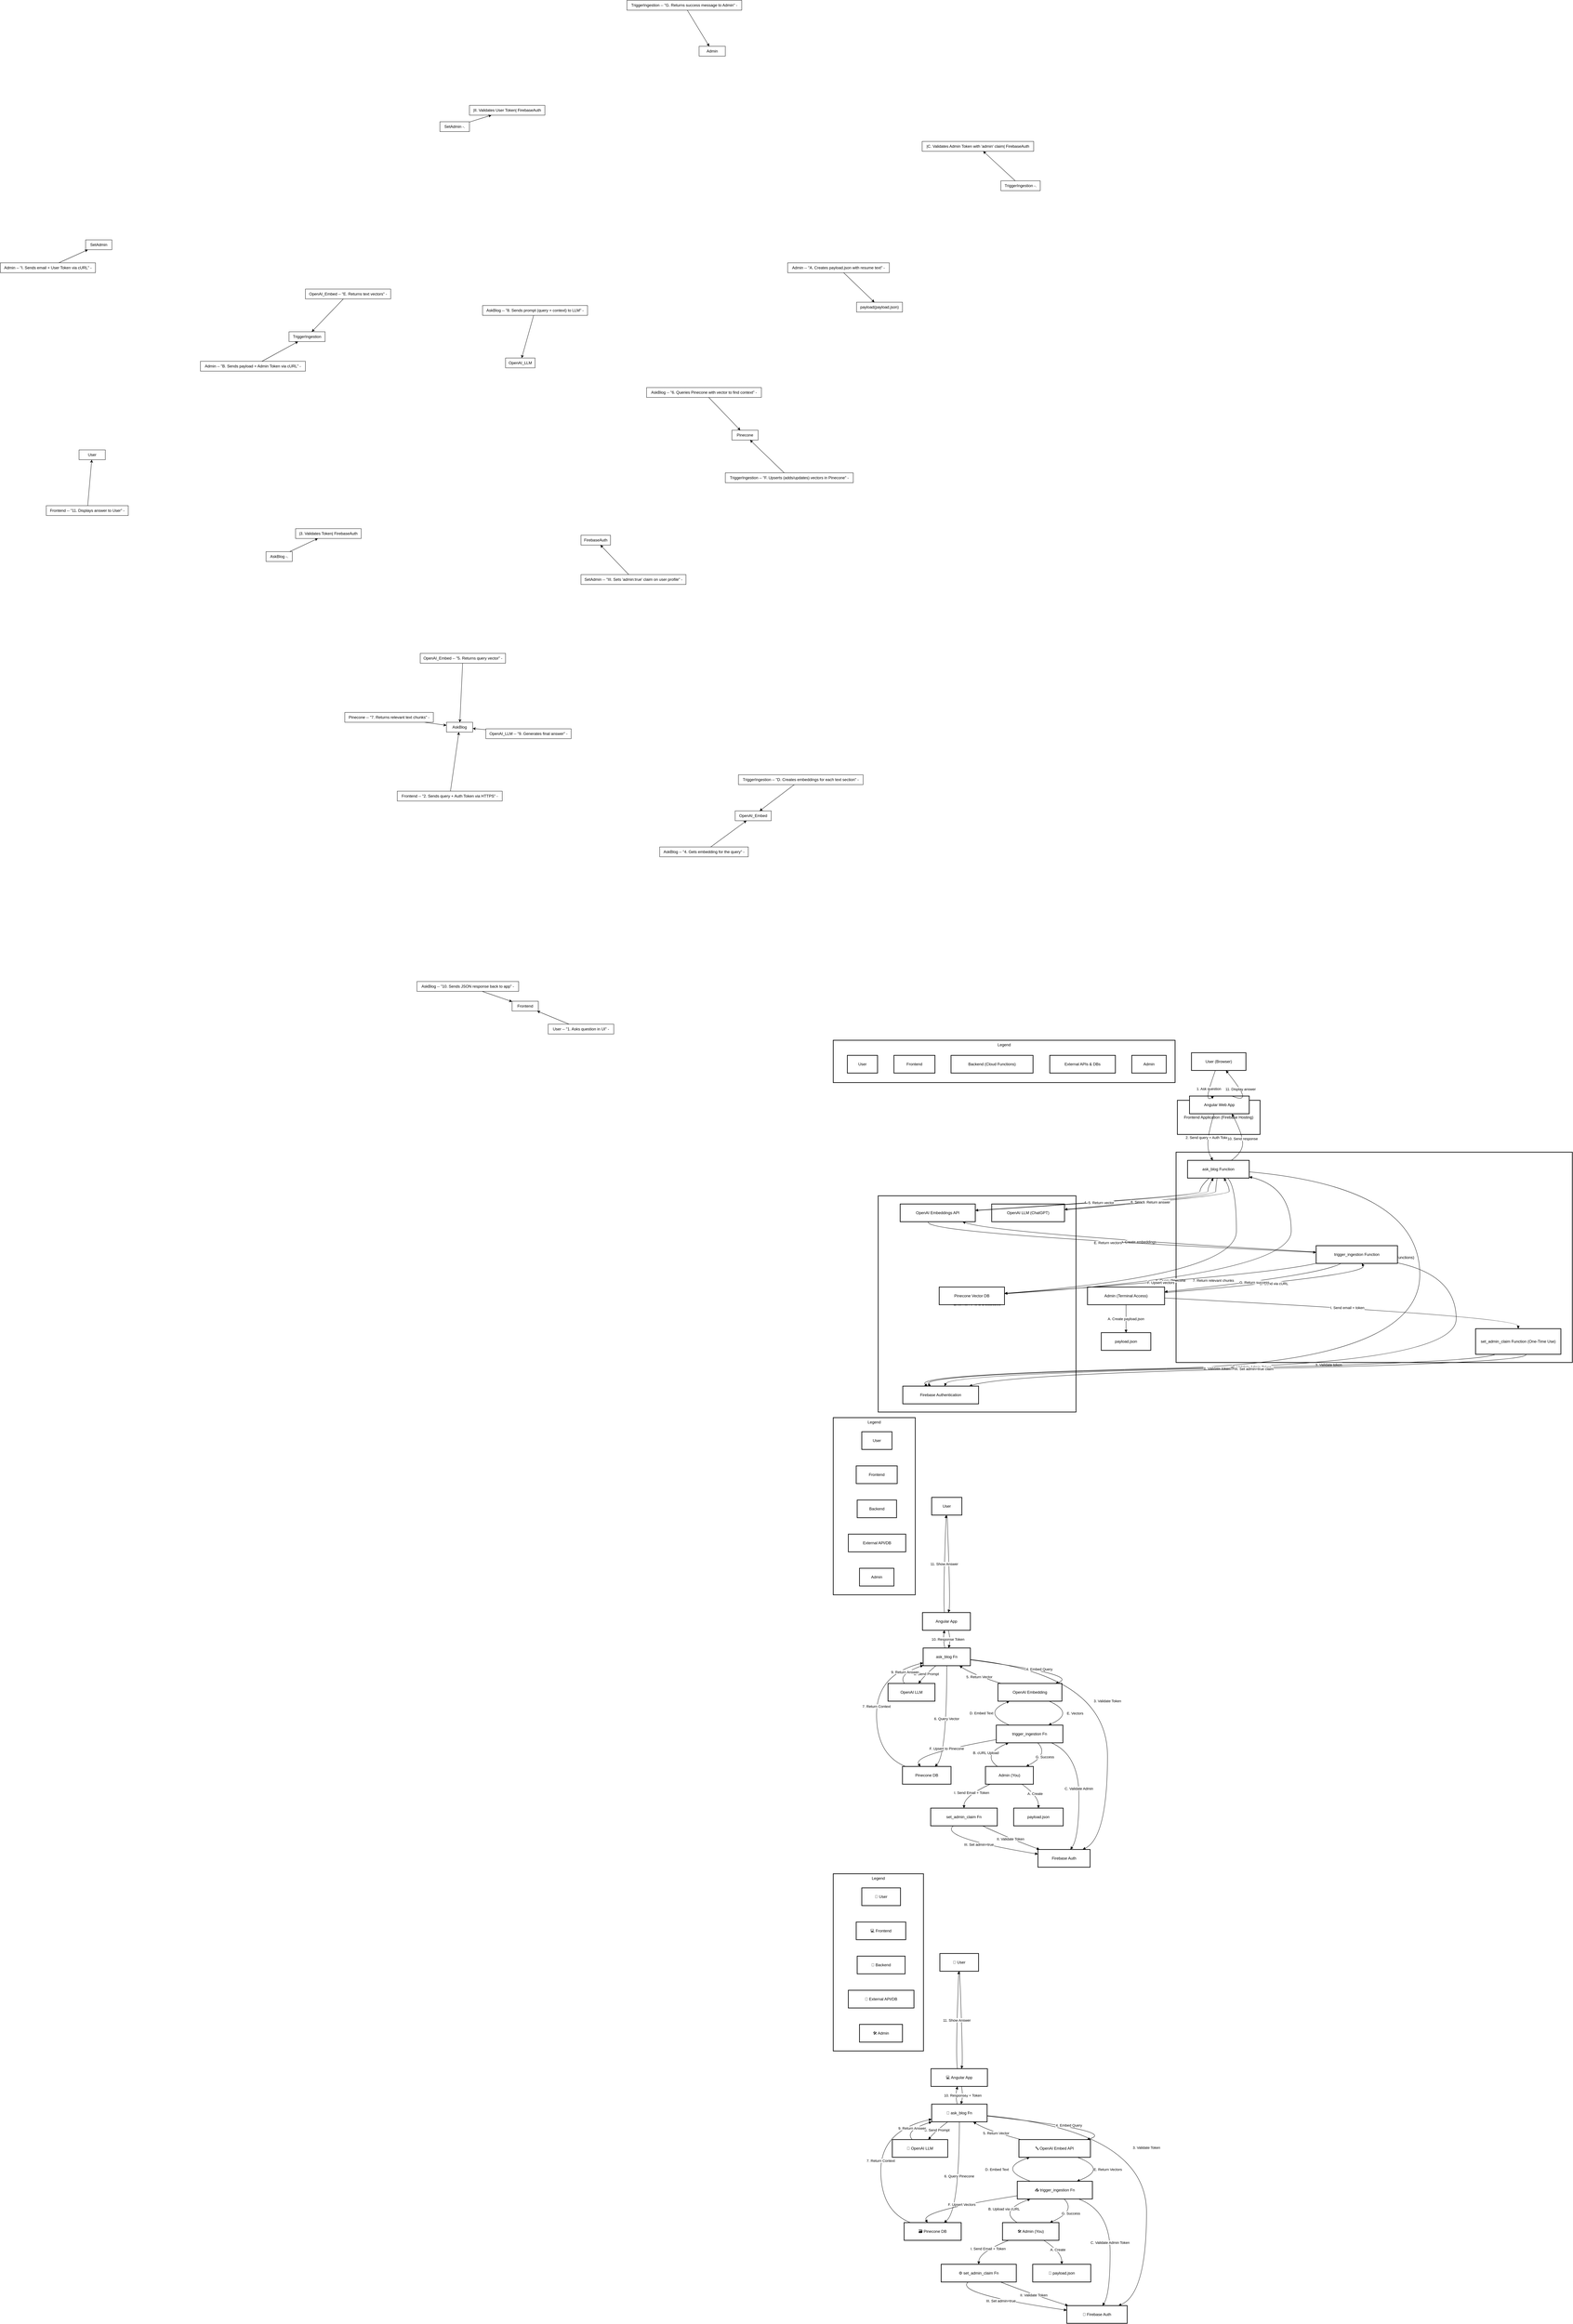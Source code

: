 <mxfile version="28.0.3">
  <diagram name="Page-1" id="hpt8GlXcPanmMKEL3gH-">
    <mxGraphModel dx="3645" dy="2953" grid="1" gridSize="10" guides="1" tooltips="1" connect="1" arrows="1" fold="1" page="1" pageScale="1" pageWidth="850" pageHeight="1100" math="0" shadow="0">
      <root>
        <mxCell id="0" />
        <mxCell id="1" parent="0" />
        <mxCell id="RE7dX6fePHtghS0XMo6t-51" value="    User -- &quot;1. Asks question in UI&quot; -" style="whiteSpace=wrap;html=1;" vertex="1" parent="1">
          <mxGeometry x="-849" y="1551" width="200" height="30" as="geometry" />
        </mxCell>
        <mxCell id="RE7dX6fePHtghS0XMo6t-52" value=" Frontend" style="whiteSpace=wrap;html=1;" vertex="1" parent="1">
          <mxGeometry x="-959" y="1481" width="80" height="30" as="geometry" />
        </mxCell>
        <mxCell id="RE7dX6fePHtghS0XMo6t-53" value="" style="rounded=0;" edge="1" source="RE7dX6fePHtghS0XMo6t-51" target="RE7dX6fePHtghS0XMo6t-52" parent="1">
          <mxGeometry relative="1" as="geometry" />
        </mxCell>
        <mxCell id="RE7dX6fePHtghS0XMo6t-54" value="    Frontend -- &quot;2. Sends query + Auth Token via HTTPS&quot; -" style="whiteSpace=wrap;html=1;" vertex="1" parent="1">
          <mxGeometry x="-1309" y="841" width="320" height="30" as="geometry" />
        </mxCell>
        <mxCell id="RE7dX6fePHtghS0XMo6t-55" value=" AskBlog" style="whiteSpace=wrap;html=1;" vertex="1" parent="1">
          <mxGeometry x="-1159" y="631" width="80" height="30" as="geometry" />
        </mxCell>
        <mxCell id="RE7dX6fePHtghS0XMo6t-56" value="" style="rounded=0;" edge="1" source="RE7dX6fePHtghS0XMo6t-54" target="RE7dX6fePHtghS0XMo6t-55" parent="1">
          <mxGeometry relative="1" as="geometry" />
        </mxCell>
        <mxCell id="RE7dX6fePHtghS0XMo6t-57" value="    AskBlog -." style="whiteSpace=wrap;html=1;" vertex="1" parent="1">
          <mxGeometry x="-1709" y="111" width="80" height="30" as="geometry" />
        </mxCell>
        <mxCell id="RE7dX6fePHtghS0XMo6t-58" value="|3. Validates Token| FirebaseAuth" style="whiteSpace=wrap;html=1;" vertex="1" parent="1">
          <mxGeometry x="-1619" y="41" width="200" height="30" as="geometry" />
        </mxCell>
        <mxCell id="RE7dX6fePHtghS0XMo6t-59" value="" style="rounded=0;" edge="1" source="RE7dX6fePHtghS0XMo6t-57" target="RE7dX6fePHtghS0XMo6t-58" parent="1">
          <mxGeometry relative="1" as="geometry" />
        </mxCell>
        <mxCell id="RE7dX6fePHtghS0XMo6t-60" value="    AskBlog -- &quot;4. Gets embedding for the query&quot; -" style="whiteSpace=wrap;html=1;" vertex="1" parent="1">
          <mxGeometry x="-509" y="1011" width="270" height="30" as="geometry" />
        </mxCell>
        <mxCell id="RE7dX6fePHtghS0XMo6t-61" value=" OpenAI_Embed" style="whiteSpace=wrap;html=1;" vertex="1" parent="1">
          <mxGeometry x="-279" y="901" width="110" height="30" as="geometry" />
        </mxCell>
        <mxCell id="RE7dX6fePHtghS0XMo6t-62" value="" style="rounded=0;" edge="1" source="RE7dX6fePHtghS0XMo6t-60" target="RE7dX6fePHtghS0XMo6t-61" parent="1">
          <mxGeometry relative="1" as="geometry" />
        </mxCell>
        <mxCell id="RE7dX6fePHtghS0XMo6t-63" value="    OpenAI_Embed -- &quot;5. Returns query vector&quot; -" style="whiteSpace=wrap;html=1;" vertex="1" parent="1">
          <mxGeometry x="-1239" y="421" width="260" height="30" as="geometry" />
        </mxCell>
        <mxCell id="RE7dX6fePHtghS0XMo6t-64" value="" style="rounded=0;" edge="1" source="RE7dX6fePHtghS0XMo6t-63" target="RE7dX6fePHtghS0XMo6t-55" parent="1">
          <mxGeometry relative="1" as="geometry" />
        </mxCell>
        <mxCell id="RE7dX6fePHtghS0XMo6t-65" value="    AskBlog -- &quot;6. Queries Pinecone with vector to find context&quot; -" style="whiteSpace=wrap;html=1;" vertex="1" parent="1">
          <mxGeometry x="-549" y="-389" width="350" height="30" as="geometry" />
        </mxCell>
        <mxCell id="RE7dX6fePHtghS0XMo6t-66" value=" Pinecone" style="whiteSpace=wrap;html=1;" vertex="1" parent="1">
          <mxGeometry x="-289" y="-259" width="80" height="30" as="geometry" />
        </mxCell>
        <mxCell id="RE7dX6fePHtghS0XMo6t-67" value="" style="rounded=0;" edge="1" source="RE7dX6fePHtghS0XMo6t-65" target="RE7dX6fePHtghS0XMo6t-66" parent="1">
          <mxGeometry relative="1" as="geometry" />
        </mxCell>
        <mxCell id="RE7dX6fePHtghS0XMo6t-68" value="    Pinecone -- &quot;7. Returns relevant text chunks&quot; -" style="whiteSpace=wrap;html=1;" vertex="1" parent="1">
          <mxGeometry x="-1469" y="601" width="270" height="30" as="geometry" />
        </mxCell>
        <mxCell id="RE7dX6fePHtghS0XMo6t-69" value="" style="rounded=0;" edge="1" source="RE7dX6fePHtghS0XMo6t-68" target="RE7dX6fePHtghS0XMo6t-55" parent="1">
          <mxGeometry relative="1" as="geometry" />
        </mxCell>
        <mxCell id="RE7dX6fePHtghS0XMo6t-70" value="    AskBlog -- &quot;8. Sends prompt (query + context) to LLM&quot; -" style="whiteSpace=wrap;html=1;" vertex="1" parent="1">
          <mxGeometry x="-1049" y="-639" width="320" height="30" as="geometry" />
        </mxCell>
        <mxCell id="RE7dX6fePHtghS0XMo6t-71" value=" OpenAI_LLM" style="whiteSpace=wrap;html=1;" vertex="1" parent="1">
          <mxGeometry x="-979" y="-479" width="90" height="30" as="geometry" />
        </mxCell>
        <mxCell id="RE7dX6fePHtghS0XMo6t-72" value="" style="rounded=0;" edge="1" source="RE7dX6fePHtghS0XMo6t-70" target="RE7dX6fePHtghS0XMo6t-71" parent="1">
          <mxGeometry relative="1" as="geometry" />
        </mxCell>
        <mxCell id="RE7dX6fePHtghS0XMo6t-73" value="    OpenAI_LLM -- &quot;9. Generates final answer&quot; -" style="whiteSpace=wrap;html=1;" vertex="1" parent="1">
          <mxGeometry x="-1039" y="651" width="260" height="30" as="geometry" />
        </mxCell>
        <mxCell id="RE7dX6fePHtghS0XMo6t-74" value="" style="rounded=0;" edge="1" source="RE7dX6fePHtghS0XMo6t-73" target="RE7dX6fePHtghS0XMo6t-55" parent="1">
          <mxGeometry relative="1" as="geometry" />
        </mxCell>
        <mxCell id="RE7dX6fePHtghS0XMo6t-75" value="    AskBlog -- &quot;10. Sends JSON response back to app&quot; -" style="whiteSpace=wrap;html=1;" vertex="1" parent="1">
          <mxGeometry x="-1249" y="1421" width="310" height="30" as="geometry" />
        </mxCell>
        <mxCell id="RE7dX6fePHtghS0XMo6t-76" value="" style="rounded=0;" edge="1" source="RE7dX6fePHtghS0XMo6t-75" target="RE7dX6fePHtghS0XMo6t-52" parent="1">
          <mxGeometry relative="1" as="geometry" />
        </mxCell>
        <mxCell id="RE7dX6fePHtghS0XMo6t-77" value="    Frontend -- &quot;11. Displays answer to User&quot; -" style="whiteSpace=wrap;html=1;" vertex="1" parent="1">
          <mxGeometry x="-2379" y="-29" width="250" height="30" as="geometry" />
        </mxCell>
        <mxCell id="RE7dX6fePHtghS0XMo6t-78" value=" User" style="whiteSpace=wrap;html=1;" vertex="1" parent="1">
          <mxGeometry x="-2279" y="-199" width="80" height="30" as="geometry" />
        </mxCell>
        <mxCell id="RE7dX6fePHtghS0XMo6t-79" value="" style="rounded=0;" edge="1" source="RE7dX6fePHtghS0XMo6t-77" target="RE7dX6fePHtghS0XMo6t-78" parent="1">
          <mxGeometry relative="1" as="geometry" />
        </mxCell>
        <mxCell id="RE7dX6fePHtghS0XMo6t-80" value="    Admin -- &quot;A. Creates payload.json with resume text&quot; -" style="whiteSpace=wrap;html=1;" vertex="1" parent="1">
          <mxGeometry x="-119" y="-769" width="310" height="30" as="geometry" />
        </mxCell>
        <mxCell id="RE7dX6fePHtghS0XMo6t-81" value=" payload(payload.json)" style="whiteSpace=wrap;html=1;" vertex="1" parent="1">
          <mxGeometry x="91" y="-649" width="140" height="30" as="geometry" />
        </mxCell>
        <mxCell id="RE7dX6fePHtghS0XMo6t-82" value="" style="rounded=0;" edge="1" source="RE7dX6fePHtghS0XMo6t-80" target="RE7dX6fePHtghS0XMo6t-81" parent="1">
          <mxGeometry relative="1" as="geometry" />
        </mxCell>
        <mxCell id="RE7dX6fePHtghS0XMo6t-83" value="    Admin -- &quot;B. Sends payload + Admin Token via cURL&quot; -" style="whiteSpace=wrap;html=1;" vertex="1" parent="1">
          <mxGeometry x="-1909" y="-469" width="320" height="30" as="geometry" />
        </mxCell>
        <mxCell id="RE7dX6fePHtghS0XMo6t-84" value=" TriggerIngestion" style="whiteSpace=wrap;html=1;" vertex="1" parent="1">
          <mxGeometry x="-1639" y="-559" width="110" height="30" as="geometry" />
        </mxCell>
        <mxCell id="RE7dX6fePHtghS0XMo6t-85" value="" style="rounded=0;" edge="1" source="RE7dX6fePHtghS0XMo6t-83" target="RE7dX6fePHtghS0XMo6t-84" parent="1">
          <mxGeometry relative="1" as="geometry" />
        </mxCell>
        <mxCell id="RE7dX6fePHtghS0XMo6t-86" value="    TriggerIngestion -." style="whiteSpace=wrap;html=1;" vertex="1" parent="1">
          <mxGeometry x="531" y="-1019" width="120" height="30" as="geometry" />
        </mxCell>
        <mxCell id="RE7dX6fePHtghS0XMo6t-87" value="|C. Validates Admin Token with &#39;admin&#39; claim| FirebaseAuth" style="whiteSpace=wrap;html=1;" vertex="1" parent="1">
          <mxGeometry x="291" y="-1139" width="340" height="30" as="geometry" />
        </mxCell>
        <mxCell id="RE7dX6fePHtghS0XMo6t-88" value="" style="rounded=0;" edge="1" source="RE7dX6fePHtghS0XMo6t-86" target="RE7dX6fePHtghS0XMo6t-87" parent="1">
          <mxGeometry relative="1" as="geometry" />
        </mxCell>
        <mxCell id="RE7dX6fePHtghS0XMo6t-89" value="    TriggerIngestion -- &quot;D. Creates embeddings for each text section&quot; -" style="whiteSpace=wrap;html=1;" vertex="1" parent="1">
          <mxGeometry x="-269" y="791" width="380" height="30" as="geometry" />
        </mxCell>
        <mxCell id="RE7dX6fePHtghS0XMo6t-90" value="" style="rounded=0;" edge="1" source="RE7dX6fePHtghS0XMo6t-89" target="RE7dX6fePHtghS0XMo6t-61" parent="1">
          <mxGeometry relative="1" as="geometry" />
        </mxCell>
        <mxCell id="RE7dX6fePHtghS0XMo6t-91" value="    OpenAI_Embed -- &quot;E. Returns text vectors&quot; -" style="whiteSpace=wrap;html=1;" vertex="1" parent="1">
          <mxGeometry x="-1589" y="-689" width="260" height="30" as="geometry" />
        </mxCell>
        <mxCell id="RE7dX6fePHtghS0XMo6t-92" value="" style="rounded=0;" edge="1" source="RE7dX6fePHtghS0XMo6t-91" target="RE7dX6fePHtghS0XMo6t-84" parent="1">
          <mxGeometry relative="1" as="geometry" />
        </mxCell>
        <mxCell id="RE7dX6fePHtghS0XMo6t-93" value="    TriggerIngestion -- &quot;F. Upserts (adds/updates) vectors in Pinecone&quot; -" style="whiteSpace=wrap;html=1;" vertex="1" parent="1">
          <mxGeometry x="-309" y="-129" width="390" height="30" as="geometry" />
        </mxCell>
        <mxCell id="RE7dX6fePHtghS0XMo6t-94" value="" style="rounded=0;" edge="1" source="RE7dX6fePHtghS0XMo6t-93" target="RE7dX6fePHtghS0XMo6t-66" parent="1">
          <mxGeometry relative="1" as="geometry" />
        </mxCell>
        <mxCell id="RE7dX6fePHtghS0XMo6t-95" value="    TriggerIngestion -- &quot;G. Returns success message to Admin&quot; -" style="whiteSpace=wrap;html=1;" vertex="1" parent="1">
          <mxGeometry x="-609" y="-1569" width="350" height="30" as="geometry" />
        </mxCell>
        <mxCell id="RE7dX6fePHtghS0XMo6t-96" value=" Admin" style="whiteSpace=wrap;html=1;" vertex="1" parent="1">
          <mxGeometry x="-389" y="-1429" width="80" height="30" as="geometry" />
        </mxCell>
        <mxCell id="RE7dX6fePHtghS0XMo6t-97" value="" style="rounded=0;" edge="1" source="RE7dX6fePHtghS0XMo6t-95" target="RE7dX6fePHtghS0XMo6t-96" parent="1">
          <mxGeometry relative="1" as="geometry" />
        </mxCell>
        <mxCell id="RE7dX6fePHtghS0XMo6t-98" value="    Admin -- &quot;I. Sends email + User Token via cURL&quot; -" style="whiteSpace=wrap;html=1;" vertex="1" parent="1">
          <mxGeometry x="-2519" y="-769" width="290" height="30" as="geometry" />
        </mxCell>
        <mxCell id="RE7dX6fePHtghS0XMo6t-99" value=" SetAdmin" style="whiteSpace=wrap;html=1;" vertex="1" parent="1">
          <mxGeometry x="-2259" y="-839" width="80" height="30" as="geometry" />
        </mxCell>
        <mxCell id="RE7dX6fePHtghS0XMo6t-100" value="" style="rounded=0;" edge="1" source="RE7dX6fePHtghS0XMo6t-98" target="RE7dX6fePHtghS0XMo6t-99" parent="1">
          <mxGeometry relative="1" as="geometry" />
        </mxCell>
        <mxCell id="RE7dX6fePHtghS0XMo6t-101" value="    SetAdmin -." style="whiteSpace=wrap;html=1;" vertex="1" parent="1">
          <mxGeometry x="-1179" y="-1199" width="90" height="30" as="geometry" />
        </mxCell>
        <mxCell id="RE7dX6fePHtghS0XMo6t-102" value="|II. Validates User Token| FirebaseAuth" style="whiteSpace=wrap;html=1;" vertex="1" parent="1">
          <mxGeometry x="-1089" y="-1249" width="230" height="30" as="geometry" />
        </mxCell>
        <mxCell id="RE7dX6fePHtghS0XMo6t-103" value="" style="rounded=0;" edge="1" source="RE7dX6fePHtghS0XMo6t-101" target="RE7dX6fePHtghS0XMo6t-102" parent="1">
          <mxGeometry relative="1" as="geometry" />
        </mxCell>
        <mxCell id="RE7dX6fePHtghS0XMo6t-104" value="    SetAdmin -- &quot;III. Sets &#39;admin:true&#39; claim on user profile&quot; -" style="whiteSpace=wrap;html=1;" vertex="1" parent="1">
          <mxGeometry x="-749" y="181" width="320" height="30" as="geometry" />
        </mxCell>
        <mxCell id="RE7dX6fePHtghS0XMo6t-105" value=" FirebaseAuth" style="whiteSpace=wrap;html=1;" vertex="1" parent="1">
          <mxGeometry x="-749" y="61" width="90" height="30" as="geometry" />
        </mxCell>
        <mxCell id="RE7dX6fePHtghS0XMo6t-106" value="" style="rounded=0;" edge="1" source="RE7dX6fePHtghS0XMo6t-104" target="RE7dX6fePHtghS0XMo6t-105" parent="1">
          <mxGeometry relative="1" as="geometry" />
        </mxCell>
        <mxCell id="RE7dX6fePHtghS0XMo6t-107" value="Legend" style="whiteSpace=wrap;strokeWidth=2;verticalAlign=top;" vertex="1" parent="1">
          <mxGeometry x="20" y="1600" width="1042" height="129" as="geometry" />
        </mxCell>
        <mxCell id="RE7dX6fePHtghS0XMo6t-108" value="User" style="whiteSpace=wrap;strokeWidth=2;" vertex="1" parent="RE7dX6fePHtghS0XMo6t-107">
          <mxGeometry x="43" y="46" width="92" height="54" as="geometry" />
        </mxCell>
        <mxCell id="RE7dX6fePHtghS0XMo6t-109" value="Frontend" style="whiteSpace=wrap;strokeWidth=2;" vertex="1" parent="RE7dX6fePHtghS0XMo6t-107">
          <mxGeometry x="185" y="46" width="125" height="54" as="geometry" />
        </mxCell>
        <mxCell id="RE7dX6fePHtghS0XMo6t-110" value="Backend (Cloud Functions)" style="whiteSpace=wrap;strokeWidth=2;" vertex="1" parent="RE7dX6fePHtghS0XMo6t-107">
          <mxGeometry x="359" y="46" width="250" height="54" as="geometry" />
        </mxCell>
        <mxCell id="RE7dX6fePHtghS0XMo6t-111" value="External APIs &amp; DBs" style="whiteSpace=wrap;strokeWidth=2;" vertex="1" parent="RE7dX6fePHtghS0XMo6t-107">
          <mxGeometry x="660" y="46" width="200" height="54" as="geometry" />
        </mxCell>
        <mxCell id="RE7dX6fePHtghS0XMo6t-112" value="Admin" style="whiteSpace=wrap;strokeWidth=2;" vertex="1" parent="RE7dX6fePHtghS0XMo6t-107">
          <mxGeometry x="910" y="46" width="105" height="54" as="geometry" />
        </mxCell>
        <mxCell id="RE7dX6fePHtghS0XMo6t-113" value="External APIs &amp; Databases" style="whiteSpace=wrap;strokeWidth=2;" vertex="1" parent="1">
          <mxGeometry x="157" y="2074" width="603" height="659" as="geometry" />
        </mxCell>
        <mxCell id="RE7dX6fePHtghS0XMo6t-114" value="Backend Services (Firebase Cloud Functions)" style="whiteSpace=wrap;strokeWidth=2;" vertex="1" parent="1">
          <mxGeometry x="1065" y="1941" width="1208" height="641" as="geometry" />
        </mxCell>
        <mxCell id="RE7dX6fePHtghS0XMo6t-115" value="Frontend Application (Firebase Hosting)" style="whiteSpace=wrap;strokeWidth=2;" vertex="1" parent="1">
          <mxGeometry x="1069" y="1783" width="252" height="104" as="geometry" />
        </mxCell>
        <mxCell id="RE7dX6fePHtghS0XMo6t-116" value="User (Browser)" style="whiteSpace=wrap;strokeWidth=2;" vertex="1" parent="1">
          <mxGeometry x="1112" y="1638" width="166" height="54" as="geometry" />
        </mxCell>
        <mxCell id="RE7dX6fePHtghS0XMo6t-117" value="Admin (Terminal Access)" style="whiteSpace=wrap;strokeWidth=2;" vertex="1" parent="1">
          <mxGeometry x="795" y="2352" width="235" height="54" as="geometry" />
        </mxCell>
        <mxCell id="RE7dX6fePHtghS0XMo6t-118" value="Angular Web App" style="whiteSpace=wrap;strokeWidth=2;" vertex="1" parent="1">
          <mxGeometry x="1106" y="1770" width="182" height="54" as="geometry" />
        </mxCell>
        <mxCell id="RE7dX6fePHtghS0XMo6t-119" value="ask_blog Function" style="whiteSpace=wrap;strokeWidth=2;" vertex="1" parent="1">
          <mxGeometry x="1100" y="1966" width="188" height="54" as="geometry" />
        </mxCell>
        <mxCell id="RE7dX6fePHtghS0XMo6t-120" value="trigger_ingestion Function" style="whiteSpace=wrap;strokeWidth=2;" vertex="1" parent="1">
          <mxGeometry x="1492" y="2226" width="248" height="54" as="geometry" />
        </mxCell>
        <mxCell id="RE7dX6fePHtghS0XMo6t-121" value="set_admin_claim Function (One-Time Use)" style="whiteSpace=wrap;strokeWidth=2;" vertex="1" parent="1">
          <mxGeometry x="1978" y="2479" width="260" height="78" as="geometry" />
        </mxCell>
        <mxCell id="RE7dX6fePHtghS0XMo6t-122" value="Firebase Authentication" style="whiteSpace=wrap;strokeWidth=2;" vertex="1" parent="1">
          <mxGeometry x="232" y="2654" width="231" height="54" as="geometry" />
        </mxCell>
        <mxCell id="RE7dX6fePHtghS0XMo6t-123" value="Pinecone Vector DB" style="whiteSpace=wrap;strokeWidth=2;" vertex="1" parent="1">
          <mxGeometry x="343" y="2352" width="199" height="54" as="geometry" />
        </mxCell>
        <mxCell id="RE7dX6fePHtghS0XMo6t-124" value="OpenAI Embeddings API" style="whiteSpace=wrap;strokeWidth=2;" vertex="1" parent="1">
          <mxGeometry x="224" y="2099" width="229" height="54" as="geometry" />
        </mxCell>
        <mxCell id="RE7dX6fePHtghS0XMo6t-125" value="OpenAI LLM (ChatGPT)" style="whiteSpace=wrap;strokeWidth=2;" vertex="1" parent="1">
          <mxGeometry x="503" y="2099" width="222" height="54" as="geometry" />
        </mxCell>
        <mxCell id="RE7dX6fePHtghS0XMo6t-126" value="payload.json" style="whiteSpace=wrap;strokeWidth=2;" vertex="1" parent="1">
          <mxGeometry x="837" y="2491" width="151" height="54" as="geometry" />
        </mxCell>
        <mxCell id="RE7dX6fePHtghS0XMo6t-127" value="1. Ask question" style="curved=1;startArrow=none;endArrow=block;exitX=0.44;exitY=0.99;entryX=0.41;entryY=0;rounded=0;" edge="1" parent="1" source="RE7dX6fePHtghS0XMo6t-116" target="RE7dX6fePHtghS0XMo6t-118">
          <mxGeometry relative="1" as="geometry">
            <Array as="points">
              <mxPoint x="1162" y="1756" />
              <mxPoint x="1162" y="1783" />
            </Array>
          </mxGeometry>
        </mxCell>
        <mxCell id="RE7dX6fePHtghS0XMo6t-128" value="2. Send query + Auth Token" style="curved=1;startArrow=none;endArrow=block;exitX=0.41;exitY=1;entryX=0.41;entryY=0;rounded=0;" edge="1" parent="1" source="RE7dX6fePHtghS0XMo6t-118" target="RE7dX6fePHtghS0XMo6t-119">
          <mxGeometry relative="1" as="geometry">
            <Array as="points">
              <mxPoint x="1162" y="1887" />
              <mxPoint x="1162" y="1941" />
            </Array>
          </mxGeometry>
        </mxCell>
        <mxCell id="RE7dX6fePHtghS0XMo6t-129" value="3. Validate token" style="curved=1;startArrow=none;endArrow=block;exitX=1;exitY=0.65;entryX=0.33;entryY=0.01;rounded=0;" edge="1" parent="1" source="RE7dX6fePHtghS0XMo6t-119" target="RE7dX6fePHtghS0XMo6t-122">
          <mxGeometry relative="1" as="geometry">
            <Array as="points">
              <mxPoint x="1808" y="2047" />
              <mxPoint x="1808" y="2582" />
              <mxPoint x="257" y="2618" />
            </Array>
          </mxGeometry>
        </mxCell>
        <mxCell id="RE7dX6fePHtghS0XMo6t-130" value="4. Get embedding" style="curved=1;startArrow=none;endArrow=block;exitX=0.35;exitY=1;entryX=1;entryY=0.36;rounded=0;" edge="1" parent="1" source="RE7dX6fePHtghS0XMo6t-119" target="RE7dX6fePHtghS0XMo6t-124">
          <mxGeometry relative="1" as="geometry">
            <Array as="points">
              <mxPoint x="1138" y="2047" />
              <mxPoint x="1138" y="2074" />
            </Array>
          </mxGeometry>
        </mxCell>
        <mxCell id="RE7dX6fePHtghS0XMo6t-131" value="5. Return vector" style="curved=1;startArrow=none;endArrow=block;exitX=1;exitY=0.37;entryX=0.42;entryY=1;rounded=0;" edge="1" parent="1" source="RE7dX6fePHtghS0XMo6t-124" target="RE7dX6fePHtghS0XMo6t-119">
          <mxGeometry relative="1" as="geometry">
            <Array as="points">
              <mxPoint x="1162" y="2074" />
              <mxPoint x="1162" y="2047" />
            </Array>
          </mxGeometry>
        </mxCell>
        <mxCell id="RE7dX6fePHtghS0XMo6t-132" value="6. Query Pinecone" style="curved=1;startArrow=none;endArrow=block;exitX=0.65;exitY=1;entryX=1;entryY=0.36;rounded=0;" edge="1" parent="1" source="RE7dX6fePHtghS0XMo6t-119" target="RE7dX6fePHtghS0XMo6t-123">
          <mxGeometry relative="1" as="geometry">
            <Array as="points">
              <mxPoint x="1249" y="2047" />
              <mxPoint x="1249" y="2316" />
            </Array>
          </mxGeometry>
        </mxCell>
        <mxCell id="RE7dX6fePHtghS0XMo6t-133" value="7. Return relevant chunks" style="curved=1;startArrow=none;endArrow=block;exitX=1;exitY=0.38;entryX=1;entryY=0.93;rounded=0;" edge="1" parent="1" source="RE7dX6fePHtghS0XMo6t-123" target="RE7dX6fePHtghS0XMo6t-119">
          <mxGeometry relative="1" as="geometry">
            <Array as="points">
              <mxPoint x="1416" y="2316" />
              <mxPoint x="1416" y="2047" />
            </Array>
          </mxGeometry>
        </mxCell>
        <mxCell id="RE7dX6fePHtghS0XMo6t-134" value="8. Send prompt to LLM" style="curved=1;startArrow=none;endArrow=block;exitX=0.48;exitY=1;entryX=1;entryY=0.31;rounded=0;" edge="1" parent="1" source="RE7dX6fePHtghS0XMo6t-119" target="RE7dX6fePHtghS0XMo6t-125">
          <mxGeometry relative="1" as="geometry">
            <Array as="points">
              <mxPoint x="1186" y="2047" />
              <mxPoint x="1186" y="2074" />
            </Array>
          </mxGeometry>
        </mxCell>
        <mxCell id="RE7dX6fePHtghS0XMo6t-135" value="9. Return answer" style="curved=1;startArrow=none;endArrow=block;exitX=1;exitY=0.33;entryX=0.59;entryY=1;rounded=0;" edge="1" parent="1" source="RE7dX6fePHtghS0XMo6t-125" target="RE7dX6fePHtghS0XMo6t-119">
          <mxGeometry relative="1" as="geometry">
            <Array as="points">
              <mxPoint x="1227" y="2074" />
              <mxPoint x="1227" y="2047" />
            </Array>
          </mxGeometry>
        </mxCell>
        <mxCell id="RE7dX6fePHtghS0XMo6t-136" value="10. Send response" style="curved=1;startArrow=none;endArrow=block;exitX=0.71;exitY=0;entryX=0.71;entryY=1;rounded=0;" edge="1" parent="1" source="RE7dX6fePHtghS0XMo6t-119" target="RE7dX6fePHtghS0XMo6t-118">
          <mxGeometry relative="1" as="geometry">
            <Array as="points">
              <mxPoint x="1268" y="1941" />
              <mxPoint x="1268" y="1887" />
            </Array>
          </mxGeometry>
        </mxCell>
        <mxCell id="RE7dX6fePHtghS0XMo6t-137" value="11. Display answer" style="curved=1;startArrow=none;endArrow=block;exitX=0.71;exitY=0;entryX=0.63;entryY=0.99;rounded=0;" edge="1" parent="1" source="RE7dX6fePHtghS0XMo6t-118" target="RE7dX6fePHtghS0XMo6t-116">
          <mxGeometry relative="1" as="geometry">
            <Array as="points">
              <mxPoint x="1268" y="1783" />
              <mxPoint x="1268" y="1756" />
            </Array>
          </mxGeometry>
        </mxCell>
        <mxCell id="RE7dX6fePHtghS0XMo6t-138" value="A. Create payload.json" style="curved=1;startArrow=none;endArrow=block;exitX=0.5;exitY=1;entryX=0.5;entryY=0;rounded=0;" edge="1" parent="1" source="RE7dX6fePHtghS0XMo6t-117" target="RE7dX6fePHtghS0XMo6t-126">
          <mxGeometry relative="1" as="geometry">
            <Array as="points" />
          </mxGeometry>
        </mxCell>
        <mxCell id="RE7dX6fePHtghS0XMo6t-139" value="B. Send via cURL" style="curved=1;startArrow=none;endArrow=block;exitX=1;exitY=0.32;entryX=0.56;entryY=0.99;rounded=0;" edge="1" parent="1" source="RE7dX6fePHtghS0XMo6t-117" target="RE7dX6fePHtghS0XMo6t-120">
          <mxGeometry relative="1" as="geometry">
            <Array as="points">
              <mxPoint x="1654" y="2316" />
            </Array>
          </mxGeometry>
        </mxCell>
        <mxCell id="RE7dX6fePHtghS0XMo6t-140" value="C. Validate Admin Token" style="curved=1;startArrow=none;endArrow=block;exitX=1;exitY=0.97;entryX=0.37;entryY=0.01;rounded=0;" edge="1" parent="1" source="RE7dX6fePHtghS0XMo6t-120" target="RE7dX6fePHtghS0XMo6t-122">
          <mxGeometry relative="1" as="geometry">
            <Array as="points">
              <mxPoint x="1919" y="2316" />
              <mxPoint x="1919" y="2582" />
              <mxPoint x="277" y="2618" />
            </Array>
          </mxGeometry>
        </mxCell>
        <mxCell id="RE7dX6fePHtghS0XMo6t-141" value="D. Create embeddings" style="curved=1;startArrow=none;endArrow=block;exitX=0;exitY=0.36;entryX=0.83;entryY=1;rounded=0;" edge="1" parent="1" source="RE7dX6fePHtghS0XMo6t-120" target="RE7dX6fePHtghS0XMo6t-124">
          <mxGeometry relative="1" as="geometry">
            <Array as="points">
              <mxPoint x="516" y="2189" />
            </Array>
          </mxGeometry>
        </mxCell>
        <mxCell id="RE7dX6fePHtghS0XMo6t-142" value="E. Return vectors" style="curved=1;startArrow=none;endArrow=block;exitX=0.38;exitY=1;entryX=0;entryY=0.38;rounded=0;" edge="1" parent="1" source="RE7dX6fePHtghS0XMo6t-124" target="RE7dX6fePHtghS0XMo6t-120">
          <mxGeometry relative="1" as="geometry">
            <Array as="points">
              <mxPoint x="274" y="2189" />
            </Array>
          </mxGeometry>
        </mxCell>
        <mxCell id="RE7dX6fePHtghS0XMo6t-143" value="F. Upsert vectors" style="curved=1;startArrow=none;endArrow=block;exitX=0.01;exitY=0.99;entryX=1;entryY=0.37;rounded=0;" edge="1" parent="1" source="RE7dX6fePHtghS0XMo6t-120" target="RE7dX6fePHtghS0XMo6t-123">
          <mxGeometry relative="1" as="geometry">
            <Array as="points">
              <mxPoint x="1333" y="2316" />
            </Array>
          </mxGeometry>
        </mxCell>
        <mxCell id="RE7dX6fePHtghS0XMo6t-144" value="G. Return success" style="curved=1;startArrow=none;endArrow=block;exitX=0.31;exitY=0.99;entryX=1;entryY=0.27;rounded=0;" edge="1" parent="1" source="RE7dX6fePHtghS0XMo6t-120" target="RE7dX6fePHtghS0XMo6t-117">
          <mxGeometry relative="1" as="geometry">
            <Array as="points">
              <mxPoint x="1506" y="2316" />
            </Array>
          </mxGeometry>
        </mxCell>
        <mxCell id="RE7dX6fePHtghS0XMo6t-145" value="I. Send email + token" style="curved=1;startArrow=none;endArrow=block;exitX=1;exitY=0.62;entryX=0.5;entryY=0;rounded=0;" edge="1" parent="1" source="RE7dX6fePHtghS0XMo6t-117" target="RE7dX6fePHtghS0XMo6t-121">
          <mxGeometry relative="1" as="geometry">
            <Array as="points">
              <mxPoint x="2108" y="2442" />
            </Array>
          </mxGeometry>
        </mxCell>
        <mxCell id="RE7dX6fePHtghS0XMo6t-146" value="II. Validate token" style="curved=1;startArrow=none;endArrow=block;exitX=0.23;exitY=1;entryX=0.55;entryY=0.01;rounded=0;" edge="1" parent="1" source="RE7dX6fePHtghS0XMo6t-121" target="RE7dX6fePHtghS0XMo6t-122">
          <mxGeometry relative="1" as="geometry">
            <Array as="points">
              <mxPoint x="1990" y="2582" />
              <mxPoint x="375" y="2618" />
            </Array>
          </mxGeometry>
        </mxCell>
        <mxCell id="RE7dX6fePHtghS0XMo6t-147" value="III. Set admin=true claim" style="curved=1;startArrow=none;endArrow=block;exitX=0.59;exitY=1;entryX=0.87;entryY=0.01;rounded=0;" edge="1" parent="1" source="RE7dX6fePHtghS0XMo6t-121" target="RE7dX6fePHtghS0XMo6t-122">
          <mxGeometry relative="1" as="geometry">
            <Array as="points">
              <mxPoint x="2147" y="2582" />
              <mxPoint x="550" y="2618" />
            </Array>
          </mxGeometry>
        </mxCell>
        <mxCell id="RE7dX6fePHtghS0XMo6t-148" value="Legend" style="whiteSpace=wrap;strokeWidth=2;verticalAlign=top;" vertex="1" parent="1">
          <mxGeometry x="20" y="2750" width="250" height="540" as="geometry" />
        </mxCell>
        <mxCell id="RE7dX6fePHtghS0XMo6t-149" value="User" style="whiteSpace=wrap;strokeWidth=2;" vertex="1" parent="RE7dX6fePHtghS0XMo6t-148">
          <mxGeometry x="87" y="43" width="92" height="54" as="geometry" />
        </mxCell>
        <mxCell id="RE7dX6fePHtghS0XMo6t-150" value="Frontend" style="whiteSpace=wrap;strokeWidth=2;" vertex="1" parent="RE7dX6fePHtghS0XMo6t-148">
          <mxGeometry x="70" y="147" width="125" height="54" as="geometry" />
        </mxCell>
        <mxCell id="RE7dX6fePHtghS0XMo6t-151" value="Backend" style="whiteSpace=wrap;strokeWidth=2;" vertex="1" parent="RE7dX6fePHtghS0XMo6t-148">
          <mxGeometry x="73" y="251" width="120" height="54" as="geometry" />
        </mxCell>
        <mxCell id="RE7dX6fePHtghS0XMo6t-152" value="External API/DB" style="whiteSpace=wrap;strokeWidth=2;" vertex="1" parent="RE7dX6fePHtghS0XMo6t-148">
          <mxGeometry x="46" y="355" width="175" height="54" as="geometry" />
        </mxCell>
        <mxCell id="RE7dX6fePHtghS0XMo6t-153" value="Admin" style="whiteSpace=wrap;strokeWidth=2;" vertex="1" parent="RE7dX6fePHtghS0XMo6t-148">
          <mxGeometry x="80" y="459" width="105" height="54" as="geometry" />
        </mxCell>
        <mxCell id="RE7dX6fePHtghS0XMo6t-154" value="User" style="whiteSpace=wrap;strokeWidth=2;" vertex="1" parent="1">
          <mxGeometry x="320" y="2993" width="92" height="54" as="geometry" />
        </mxCell>
        <mxCell id="RE7dX6fePHtghS0XMo6t-155" value="Angular App" style="whiteSpace=wrap;strokeWidth=2;" vertex="1" parent="1">
          <mxGeometry x="292" y="3344" width="146" height="54" as="geometry" />
        </mxCell>
        <mxCell id="RE7dX6fePHtghS0XMo6t-156" value="ask_blog Fn" style="whiteSpace=wrap;strokeWidth=2;" vertex="1" parent="1">
          <mxGeometry x="294" y="3452" width="144" height="54" as="geometry" />
        </mxCell>
        <mxCell id="RE7dX6fePHtghS0XMo6t-157" value="OpenAI Embedding" style="whiteSpace=wrap;strokeWidth=2;" vertex="1" parent="1">
          <mxGeometry x="522" y="3560" width="195" height="54" as="geometry" />
        </mxCell>
        <mxCell id="RE7dX6fePHtghS0XMo6t-158" value="Pinecone DB" style="whiteSpace=wrap;strokeWidth=2;" vertex="1" parent="1">
          <mxGeometry x="231" y="3813" width="148" height="54" as="geometry" />
        </mxCell>
        <mxCell id="RE7dX6fePHtghS0XMo6t-159" value="OpenAI LLM" style="whiteSpace=wrap;strokeWidth=2;" vertex="1" parent="1">
          <mxGeometry x="187" y="3560" width="143" height="54" as="geometry" />
        </mxCell>
        <mxCell id="RE7dX6fePHtghS0XMo6t-160" value="Firebase Auth" style="whiteSpace=wrap;strokeWidth=2;" vertex="1" parent="1">
          <mxGeometry x="644" y="4066" width="159" height="54" as="geometry" />
        </mxCell>
        <mxCell id="RE7dX6fePHtghS0XMo6t-161" value="Admin (You)" style="whiteSpace=wrap;strokeWidth=2;" vertex="1" parent="1">
          <mxGeometry x="484" y="3813" width="146" height="54" as="geometry" />
        </mxCell>
        <mxCell id="RE7dX6fePHtghS0XMo6t-162" value="trigger_ingestion Fn" style="whiteSpace=wrap;strokeWidth=2;" vertex="1" parent="1">
          <mxGeometry x="517" y="3687" width="203" height="54" as="geometry" />
        </mxCell>
        <mxCell id="RE7dX6fePHtghS0XMo6t-163" value="set_admin_claim Fn" style="whiteSpace=wrap;strokeWidth=2;" vertex="1" parent="1">
          <mxGeometry x="317" y="3940" width="203" height="54" as="geometry" />
        </mxCell>
        <mxCell id="RE7dX6fePHtghS0XMo6t-164" value="payload.json" style="whiteSpace=wrap;strokeWidth=2;" vertex="1" parent="1">
          <mxGeometry x="570" y="3940" width="151" height="54" as="geometry" />
        </mxCell>
        <mxCell id="RE7dX6fePHtghS0XMo6t-165" value="1. Ask" style="curved=1;startArrow=none;endArrow=block;exitX=0.51;exitY=1;entryX=0.54;entryY=0;rounded=0;" edge="1" parent="1" source="RE7dX6fePHtghS0XMo6t-154" target="RE7dX6fePHtghS0XMo6t-155">
          <mxGeometry relative="1" as="geometry">
            <Array as="points">
              <mxPoint x="378" y="3317" />
            </Array>
          </mxGeometry>
        </mxCell>
        <mxCell id="RE7dX6fePHtghS0XMo6t-166" value="2. Query + Token" style="curved=1;startArrow=none;endArrow=block;exitX=0.54;exitY=1;entryX=0.54;entryY=0;rounded=0;" edge="1" parent="1" source="RE7dX6fePHtghS0XMo6t-155" target="RE7dX6fePHtghS0XMo6t-156">
          <mxGeometry relative="1" as="geometry">
            <Array as="points">
              <mxPoint x="378" y="3425" />
            </Array>
          </mxGeometry>
        </mxCell>
        <mxCell id="RE7dX6fePHtghS0XMo6t-167" value="3. Validate Token" style="curved=1;startArrow=none;endArrow=block;exitX=1;exitY=0.65;entryX=0.85;entryY=0.01;rounded=0;" edge="1" parent="1" source="RE7dX6fePHtghS0XMo6t-156" target="RE7dX6fePHtghS0XMo6t-160">
          <mxGeometry relative="1" as="geometry">
            <Array as="points">
              <mxPoint x="856" y="3533" />
              <mxPoint x="856" y="4030" />
            </Array>
          </mxGeometry>
        </mxCell>
        <mxCell id="RE7dX6fePHtghS0XMo6t-168" value="4. Embed Query" style="curved=1;startArrow=none;endArrow=block;exitX=1;exitY=0.67;entryX=0.9;entryY=0;rounded=0;" edge="1" parent="1" source="RE7dX6fePHtghS0XMo6t-156" target="RE7dX6fePHtghS0XMo6t-157">
          <mxGeometry relative="1" as="geometry">
            <Array as="points">
              <mxPoint x="776" y="3533" />
            </Array>
          </mxGeometry>
        </mxCell>
        <mxCell id="RE7dX6fePHtghS0XMo6t-169" value="5. Return Vector" style="curved=1;startArrow=none;endArrow=block;exitX=0.05;exitY=0;entryX=0.77;entryY=1;rounded=0;" edge="1" parent="1" source="RE7dX6fePHtghS0XMo6t-157" target="RE7dX6fePHtghS0XMo6t-156">
          <mxGeometry relative="1" as="geometry">
            <Array as="points">
              <mxPoint x="445" y="3533" />
            </Array>
          </mxGeometry>
        </mxCell>
        <mxCell id="RE7dX6fePHtghS0XMo6t-170" value="6. Query Vector" style="curved=1;startArrow=none;endArrow=block;exitX=0.5;exitY=1;entryX=0.67;entryY=0;rounded=0;" edge="1" parent="1" source="RE7dX6fePHtghS0XMo6t-156" target="RE7dX6fePHtghS0XMo6t-158">
          <mxGeometry relative="1" as="geometry">
            <Array as="points">
              <mxPoint x="366" y="3777" />
            </Array>
          </mxGeometry>
        </mxCell>
        <mxCell id="RE7dX6fePHtghS0XMo6t-171" value="7. Return Context" style="curved=1;startArrow=none;endArrow=block;exitX=0.06;exitY=0;entryX=0;entryY=0.84;rounded=0;" edge="1" parent="1" source="RE7dX6fePHtghS0XMo6t-158" target="RE7dX6fePHtghS0XMo6t-156">
          <mxGeometry relative="1" as="geometry">
            <Array as="points">
              <mxPoint x="152" y="3777" />
              <mxPoint x="152" y="3533" />
            </Array>
          </mxGeometry>
        </mxCell>
        <mxCell id="RE7dX6fePHtghS0XMo6t-172" value="8. Send Prompt" style="curved=1;startArrow=none;endArrow=block;exitX=0.27;exitY=1;entryX=0.65;entryY=0;rounded=0;" edge="1" parent="1" source="RE7dX6fePHtghS0XMo6t-156" target="RE7dX6fePHtghS0XMo6t-159">
          <mxGeometry relative="1" as="geometry">
            <Array as="points">
              <mxPoint x="301" y="3533" />
            </Array>
          </mxGeometry>
        </mxCell>
        <mxCell id="RE7dX6fePHtghS0XMo6t-173" value="9. Return Answer" style="curved=1;startArrow=none;endArrow=block;exitX=0.35;exitY=0;entryX=0;entryY=0.98;rounded=0;" edge="1" parent="1" source="RE7dX6fePHtghS0XMo6t-159" target="RE7dX6fePHtghS0XMo6t-156">
          <mxGeometry relative="1" as="geometry">
            <Array as="points">
              <mxPoint x="216" y="3533" />
            </Array>
          </mxGeometry>
        </mxCell>
        <mxCell id="RE7dX6fePHtghS0XMo6t-174" value="10. Response" style="curved=1;startArrow=none;endArrow=block;exitX=0.46;exitY=0;entryX=0.46;entryY=1;rounded=0;" edge="1" parent="1" source="RE7dX6fePHtghS0XMo6t-156" target="RE7dX6fePHtghS0XMo6t-155">
          <mxGeometry relative="1" as="geometry">
            <Array as="points">
              <mxPoint x="354" y="3425" />
            </Array>
          </mxGeometry>
        </mxCell>
        <mxCell id="RE7dX6fePHtghS0XMo6t-175" value="11. Show Answer" style="curved=1;startArrow=none;endArrow=block;exitX=0.46;exitY=0;entryX=0.48;entryY=1;rounded=0;" edge="1" parent="1" source="RE7dX6fePHtghS0XMo6t-155" target="RE7dX6fePHtghS0XMo6t-154">
          <mxGeometry relative="1" as="geometry">
            <Array as="points">
              <mxPoint x="354" y="3317" />
            </Array>
          </mxGeometry>
        </mxCell>
        <mxCell id="RE7dX6fePHtghS0XMo6t-176" value="A. Create" style="curved=1;startArrow=none;endArrow=block;exitX=0.76;exitY=1;entryX=0.5;entryY=0;rounded=0;" edge="1" parent="1" source="RE7dX6fePHtghS0XMo6t-161" target="RE7dX6fePHtghS0XMo6t-164">
          <mxGeometry relative="1" as="geometry">
            <Array as="points">
              <mxPoint x="646" y="3903" />
            </Array>
          </mxGeometry>
        </mxCell>
        <mxCell id="RE7dX6fePHtghS0XMo6t-177" value="B. cURL Upload" style="curved=1;startArrow=none;endArrow=block;exitX=0.25;exitY=0;entryX=0.19;entryY=0.99;rounded=0;" edge="1" parent="1" source="RE7dX6fePHtghS0XMo6t-161" target="RE7dX6fePHtghS0XMo6t-162">
          <mxGeometry relative="1" as="geometry">
            <Array as="points">
              <mxPoint x="472" y="3777" />
            </Array>
          </mxGeometry>
        </mxCell>
        <mxCell id="RE7dX6fePHtghS0XMo6t-178" value="C. Validate Admin" style="curved=1;startArrow=none;endArrow=block;exitX=0.82;exitY=0.99;entryX=0.62;entryY=0.01;rounded=0;" edge="1" parent="1" source="RE7dX6fePHtghS0XMo6t-162" target="RE7dX6fePHtghS0XMo6t-160">
          <mxGeometry relative="1" as="geometry">
            <Array as="points">
              <mxPoint x="769" y="3777" />
              <mxPoint x="769" y="4030" />
            </Array>
          </mxGeometry>
        </mxCell>
        <mxCell id="RE7dX6fePHtghS0XMo6t-179" value="D. Embed Text" style="curved=1;startArrow=none;endArrow=block;exitX=0.19;exitY=-0.01;entryX=0.18;entryY=1;rounded=0;" edge="1" parent="1" source="RE7dX6fePHtghS0XMo6t-162" target="RE7dX6fePHtghS0XMo6t-157">
          <mxGeometry relative="1" as="geometry">
            <Array as="points">
              <mxPoint x="472" y="3650" />
            </Array>
          </mxGeometry>
        </mxCell>
        <mxCell id="RE7dX6fePHtghS0XMo6t-180" value="E. Vectors" style="curved=1;startArrow=none;endArrow=block;exitX=0.8;exitY=1;entryX=0.79;entryY=-0.01;rounded=0;" edge="1" parent="1" source="RE7dX6fePHtghS0XMo6t-157" target="RE7dX6fePHtghS0XMo6t-162">
          <mxGeometry relative="1" as="geometry">
            <Array as="points">
              <mxPoint x="758" y="3650" />
            </Array>
          </mxGeometry>
        </mxCell>
        <mxCell id="RE7dX6fePHtghS0XMo6t-181" value="F. Upsert to Pinecone" style="curved=1;startArrow=none;endArrow=block;exitX=0;exitY=0.82;entryX=0.37;entryY=0;rounded=0;" edge="1" parent="1" source="RE7dX6fePHtghS0XMo6t-162" target="RE7dX6fePHtghS0XMo6t-158">
          <mxGeometry relative="1" as="geometry">
            <Array as="points">
              <mxPoint x="259" y="3777" />
            </Array>
          </mxGeometry>
        </mxCell>
        <mxCell id="RE7dX6fePHtghS0XMo6t-182" value="G. Success" style="curved=1;startArrow=none;endArrow=block;exitX=0.62;exitY=0.99;entryX=0.85;entryY=0;rounded=0;" edge="1" parent="1" source="RE7dX6fePHtghS0XMo6t-162" target="RE7dX6fePHtghS0XMo6t-161">
          <mxGeometry relative="1" as="geometry">
            <Array as="points">
              <mxPoint x="678" y="3777" />
            </Array>
          </mxGeometry>
        </mxCell>
        <mxCell id="RE7dX6fePHtghS0XMo6t-183" value="I. Send Email + Token" style="curved=1;startArrow=none;endArrow=block;exitX=0.1;exitY=1;entryX=0.5;entryY=0;rounded=0;" edge="1" parent="1" source="RE7dX6fePHtghS0XMo6t-161" target="RE7dX6fePHtghS0XMo6t-163">
          <mxGeometry relative="1" as="geometry">
            <Array as="points">
              <mxPoint x="419" y="3903" />
            </Array>
          </mxGeometry>
        </mxCell>
        <mxCell id="RE7dX6fePHtghS0XMo6t-184" value="II. Validate Token" style="curved=1;startArrow=none;endArrow=block;exitX=0.78;exitY=1;entryX=0.04;entryY=0.01;rounded=0;" edge="1" parent="1" source="RE7dX6fePHtghS0XMo6t-163" target="RE7dX6fePHtghS0XMo6t-160">
          <mxGeometry relative="1" as="geometry">
            <Array as="points">
              <mxPoint x="551" y="4030" />
            </Array>
          </mxGeometry>
        </mxCell>
        <mxCell id="RE7dX6fePHtghS0XMo6t-185" value="III. Set admin=true" style="curved=1;startArrow=none;endArrow=block;exitX=0.34;exitY=1;entryX=0;entryY=0.26;rounded=0;" edge="1" parent="1" source="RE7dX6fePHtghS0XMo6t-163" target="RE7dX6fePHtghS0XMo6t-160">
          <mxGeometry relative="1" as="geometry">
            <Array as="points">
              <mxPoint x="341" y="4030" />
            </Array>
          </mxGeometry>
        </mxCell>
        <mxCell id="RE7dX6fePHtghS0XMo6t-186" value="Legend" style="whiteSpace=wrap;strokeWidth=2;verticalAlign=top;" vertex="1" parent="1">
          <mxGeometry x="20" y="4140" width="275" height="540" as="geometry" />
        </mxCell>
        <mxCell id="RE7dX6fePHtghS0XMo6t-187" value="👤 User" style="whiteSpace=wrap;strokeWidth=2;" vertex="1" parent="RE7dX6fePHtghS0XMo6t-186">
          <mxGeometry x="87" y="43" width="118" height="54" as="geometry" />
        </mxCell>
        <mxCell id="RE7dX6fePHtghS0XMo6t-188" value="💻 Frontend" style="whiteSpace=wrap;strokeWidth=2;" vertex="1" parent="RE7dX6fePHtghS0XMo6t-186">
          <mxGeometry x="70" y="147" width="151" height="54" as="geometry" />
        </mxCell>
        <mxCell id="RE7dX6fePHtghS0XMo6t-189" value="🧠 Backend" style="whiteSpace=wrap;strokeWidth=2;" vertex="1" parent="RE7dX6fePHtghS0XMo6t-186">
          <mxGeometry x="73" y="251" width="146" height="54" as="geometry" />
        </mxCell>
        <mxCell id="RE7dX6fePHtghS0XMo6t-190" value="🔗 External API/DB" style="whiteSpace=wrap;strokeWidth=2;" vertex="1" parent="RE7dX6fePHtghS0XMo6t-186">
          <mxGeometry x="46" y="355" width="200" height="54" as="geometry" />
        </mxCell>
        <mxCell id="RE7dX6fePHtghS0XMo6t-191" value="🛠️ Admin" style="whiteSpace=wrap;strokeWidth=2;" vertex="1" parent="RE7dX6fePHtghS0XMo6t-186">
          <mxGeometry x="80" y="459" width="131" height="54" as="geometry" />
        </mxCell>
        <mxCell id="RE7dX6fePHtghS0XMo6t-192" value="👤 User" style="whiteSpace=wrap;strokeWidth=2;" vertex="1" parent="1">
          <mxGeometry x="345" y="4383" width="118" height="54" as="geometry" />
        </mxCell>
        <mxCell id="RE7dX6fePHtghS0XMo6t-193" value="💻 Angular App" style="whiteSpace=wrap;strokeWidth=2;" vertex="1" parent="1">
          <mxGeometry x="318" y="4734" width="172" height="54" as="geometry" />
        </mxCell>
        <mxCell id="RE7dX6fePHtghS0XMo6t-194" value="🧠 ask_blog Fn" style="whiteSpace=wrap;strokeWidth=2;" vertex="1" parent="1">
          <mxGeometry x="320" y="4842" width="169" height="54" as="geometry" />
        </mxCell>
        <mxCell id="RE7dX6fePHtghS0XMo6t-195" value="🔤 OpenAI Embed API" style="whiteSpace=wrap;strokeWidth=2;" vertex="1" parent="1">
          <mxGeometry x="586" y="4950" width="218" height="54" as="geometry" />
        </mxCell>
        <mxCell id="RE7dX6fePHtghS0XMo6t-196" value="🗃️ Pinecone DB" style="whiteSpace=wrap;strokeWidth=2;" vertex="1" parent="1">
          <mxGeometry x="236" y="5203" width="174" height="54" as="geometry" />
        </mxCell>
        <mxCell id="RE7dX6fePHtghS0XMo6t-197" value="🤖 OpenAI LLM" style="whiteSpace=wrap;strokeWidth=2;" vertex="1" parent="1">
          <mxGeometry x="200" y="4950" width="169" height="54" as="geometry" />
        </mxCell>
        <mxCell id="RE7dX6fePHtghS0XMo6t-198" value="🔐 Firebase Auth" style="whiteSpace=wrap;strokeWidth=2;" vertex="1" parent="1">
          <mxGeometry x="732" y="5456" width="184" height="54" as="geometry" />
        </mxCell>
        <mxCell id="RE7dX6fePHtghS0XMo6t-199" value="🛠️ Admin (You)" style="whiteSpace=wrap;strokeWidth=2;" vertex="1" parent="1">
          <mxGeometry x="536" y="5203" width="172" height="54" as="geometry" />
        </mxCell>
        <mxCell id="RE7dX6fePHtghS0XMo6t-200" value="📥 trigger_ingestion Fn" style="whiteSpace=wrap;strokeWidth=2;" vertex="1" parent="1">
          <mxGeometry x="581" y="5077" width="229" height="54" as="geometry" />
        </mxCell>
        <mxCell id="RE7dX6fePHtghS0XMo6t-201" value="⚙️ set_admin_claim Fn" style="whiteSpace=wrap;strokeWidth=2;" vertex="1" parent="1">
          <mxGeometry x="349" y="5330" width="229" height="54" as="geometry" />
        </mxCell>
        <mxCell id="RE7dX6fePHtghS0XMo6t-202" value="📝 payload.json" style="whiteSpace=wrap;strokeWidth=2;" vertex="1" parent="1">
          <mxGeometry x="628" y="5330" width="177" height="54" as="geometry" />
        </mxCell>
        <mxCell id="RE7dX6fePHtghS0XMo6t-203" value="1. Ask" style="curved=1;startArrow=none;endArrow=block;exitX=0.51;exitY=1;entryX=0.54;entryY=0;rounded=0;" edge="1" parent="1" source="RE7dX6fePHtghS0XMo6t-192" target="RE7dX6fePHtghS0XMo6t-193">
          <mxGeometry relative="1" as="geometry">
            <Array as="points">
              <mxPoint x="416" y="4707" />
            </Array>
          </mxGeometry>
        </mxCell>
        <mxCell id="RE7dX6fePHtghS0XMo6t-204" value="2. Send Query + Token" style="curved=1;startArrow=none;endArrow=block;exitX=0.54;exitY=1;entryX=0.53;entryY=0;rounded=0;" edge="1" parent="1" source="RE7dX6fePHtghS0XMo6t-193" target="RE7dX6fePHtghS0XMo6t-194">
          <mxGeometry relative="1" as="geometry">
            <Array as="points">
              <mxPoint x="416" y="4815" />
            </Array>
          </mxGeometry>
        </mxCell>
        <mxCell id="RE7dX6fePHtghS0XMo6t-205" value="3. Validate Token" style="curved=1;startArrow=none;endArrow=block;exitX=1;exitY=0.65;entryX=0.85;entryY=0.01;rounded=0;" edge="1" parent="1" source="RE7dX6fePHtghS0XMo6t-194" target="RE7dX6fePHtghS0XMo6t-198">
          <mxGeometry relative="1" as="geometry">
            <Array as="points">
              <mxPoint x="975" y="4923" />
              <mxPoint x="975" y="5420" />
            </Array>
          </mxGeometry>
        </mxCell>
        <mxCell id="RE7dX6fePHtghS0XMo6t-206" value="4. Embed Query" style="curved=1;startArrow=none;endArrow=block;exitX=1;exitY=0.67;entryX=0.95;entryY=0;rounded=0;" edge="1" parent="1" source="RE7dX6fePHtghS0XMo6t-194" target="RE7dX6fePHtghS0XMo6t-195">
          <mxGeometry relative="1" as="geometry">
            <Array as="points">
              <mxPoint x="889" y="4923" />
            </Array>
          </mxGeometry>
        </mxCell>
        <mxCell id="RE7dX6fePHtghS0XMo6t-207" value="5. Return Vector" style="curved=1;startArrow=none;endArrow=block;exitX=0.03;exitY=0;entryX=0.75;entryY=1;rounded=0;" edge="1" parent="1" source="RE7dX6fePHtghS0XMo6t-195" target="RE7dX6fePHtghS0XMo6t-194">
          <mxGeometry relative="1" as="geometry">
            <Array as="points">
              <mxPoint x="490" y="4923" />
            </Array>
          </mxGeometry>
        </mxCell>
        <mxCell id="RE7dX6fePHtghS0XMo6t-208" value="6. Query Pinecone" style="curved=1;startArrow=none;endArrow=block;exitX=0.5;exitY=1;entryX=0.7;entryY=0;rounded=0;" edge="1" parent="1" source="RE7dX6fePHtghS0XMo6t-194" target="RE7dX6fePHtghS0XMo6t-196">
          <mxGeometry relative="1" as="geometry">
            <Array as="points">
              <mxPoint x="404" y="5167" />
            </Array>
          </mxGeometry>
        </mxCell>
        <mxCell id="RE7dX6fePHtghS0XMo6t-209" value="7. Return Context" style="curved=1;startArrow=none;endArrow=block;exitX=0.11;exitY=0;entryX=0;entryY=0.85;rounded=0;" edge="1" parent="1" source="RE7dX6fePHtghS0XMo6t-196" target="RE7dX6fePHtghS0XMo6t-194">
          <mxGeometry relative="1" as="geometry">
            <Array as="points">
              <mxPoint x="165" y="5167" />
              <mxPoint x="165" y="4923" />
            </Array>
          </mxGeometry>
        </mxCell>
        <mxCell id="RE7dX6fePHtghS0XMo6t-210" value="8. Send Prompt" style="curved=1;startArrow=none;endArrow=block;exitX=0.29;exitY=1;entryX=0.65;entryY=0;rounded=0;" edge="1" parent="1" source="RE7dX6fePHtghS0XMo6t-194" target="RE7dX6fePHtghS0XMo6t-197">
          <mxGeometry relative="1" as="geometry">
            <Array as="points">
              <mxPoint x="333" y="4923" />
            </Array>
          </mxGeometry>
        </mxCell>
        <mxCell id="RE7dX6fePHtghS0XMo6t-211" value="9. Return Answer" style="curved=1;startArrow=none;endArrow=block;exitX=0.36;exitY=0;entryX=0;entryY=1;rounded=0;" edge="1" parent="1" source="RE7dX6fePHtghS0XMo6t-197" target="RE7dX6fePHtghS0XMo6t-194">
          <mxGeometry relative="1" as="geometry">
            <Array as="points">
              <mxPoint x="236" y="4923" />
            </Array>
          </mxGeometry>
        </mxCell>
        <mxCell id="RE7dX6fePHtghS0XMo6t-212" value="10. Response" style="curved=1;startArrow=none;endArrow=block;exitX=0.46;exitY=0;entryX=0.47;entryY=1;rounded=0;" edge="1" parent="1" source="RE7dX6fePHtghS0XMo6t-194" target="RE7dX6fePHtghS0XMo6t-193">
          <mxGeometry relative="1" as="geometry">
            <Array as="points">
              <mxPoint x="392" y="4815" />
            </Array>
          </mxGeometry>
        </mxCell>
        <mxCell id="RE7dX6fePHtghS0XMo6t-213" value="11. Show Answer" style="curved=1;startArrow=none;endArrow=block;exitX=0.47;exitY=0;entryX=0.49;entryY=1;rounded=0;" edge="1" parent="1" source="RE7dX6fePHtghS0XMo6t-193" target="RE7dX6fePHtghS0XMo6t-192">
          <mxGeometry relative="1" as="geometry">
            <Array as="points">
              <mxPoint x="392" y="4707" />
            </Array>
          </mxGeometry>
        </mxCell>
        <mxCell id="RE7dX6fePHtghS0XMo6t-214" value="A. Create" style="curved=1;startArrow=none;endArrow=block;exitX=0.73;exitY=1;entryX=0.5;entryY=0;rounded=0;" edge="1" parent="1" source="RE7dX6fePHtghS0XMo6t-199" target="RE7dX6fePHtghS0XMo6t-202">
          <mxGeometry relative="1" as="geometry">
            <Array as="points">
              <mxPoint x="717" y="5293" />
            </Array>
          </mxGeometry>
        </mxCell>
        <mxCell id="RE7dX6fePHtghS0XMo6t-215" value="B. Upload via cURL" style="curved=1;startArrow=none;endArrow=block;exitX=0.26;exitY=0;entryX=0.18;entryY=0.99;rounded=0;" edge="1" parent="1" source="RE7dX6fePHtghS0XMo6t-199" target="RE7dX6fePHtghS0XMo6t-200">
          <mxGeometry relative="1" as="geometry">
            <Array as="points">
              <mxPoint x="524" y="5167" />
            </Array>
          </mxGeometry>
        </mxCell>
        <mxCell id="RE7dX6fePHtghS0XMo6t-216" value="C. Validate Admin Token" style="curved=1;startArrow=none;endArrow=block;exitX=0.81;exitY=0.99;entryX=0.59;entryY=0.01;rounded=0;" edge="1" parent="1" source="RE7dX6fePHtghS0XMo6t-200" target="RE7dX6fePHtghS0XMo6t-198">
          <mxGeometry relative="1" as="geometry">
            <Array as="points">
              <mxPoint x="864" y="5167" />
              <mxPoint x="864" y="5420" />
            </Array>
          </mxGeometry>
        </mxCell>
        <mxCell id="RE7dX6fePHtghS0XMo6t-217" value="D. Embed Text" style="curved=1;startArrow=none;endArrow=block;exitX=0.17;exitY=-0.01;entryX=0.15;entryY=1;rounded=0;" edge="1" parent="1" source="RE7dX6fePHtghS0XMo6t-200" target="RE7dX6fePHtghS0XMo6t-195">
          <mxGeometry relative="1" as="geometry">
            <Array as="points">
              <mxPoint x="518" y="5040" />
            </Array>
          </mxGeometry>
        </mxCell>
        <mxCell id="RE7dX6fePHtghS0XMo6t-218" value="E. Return Vectors" style="curved=1;startArrow=none;endArrow=block;exitX=0.82;exitY=1;entryX=0.8;entryY=-0.01;rounded=0;" edge="1" parent="1" source="RE7dX6fePHtghS0XMo6t-195" target="RE7dX6fePHtghS0XMo6t-200">
          <mxGeometry relative="1" as="geometry">
            <Array as="points">
              <mxPoint x="858" y="5040" />
            </Array>
          </mxGeometry>
        </mxCell>
        <mxCell id="RE7dX6fePHtghS0XMo6t-219" value="F. Upsert Vectors" style="curved=1;startArrow=none;endArrow=block;exitX=0;exitY=0.82;entryX=0.41;entryY=0;rounded=0;" edge="1" parent="1" source="RE7dX6fePHtghS0XMo6t-200" target="RE7dX6fePHtghS0XMo6t-196">
          <mxGeometry relative="1" as="geometry">
            <Array as="points">
              <mxPoint x="285" y="5167" />
            </Array>
          </mxGeometry>
        </mxCell>
        <mxCell id="RE7dX6fePHtghS0XMo6t-220" value="G. Success" style="curved=1;startArrow=none;endArrow=block;exitX=0.62;exitY=0.99;entryX=0.84;entryY=0;rounded=0;" edge="1" parent="1" source="RE7dX6fePHtghS0XMo6t-200" target="RE7dX6fePHtghS0XMo6t-199">
          <mxGeometry relative="1" as="geometry">
            <Array as="points">
              <mxPoint x="761" y="5167" />
            </Array>
          </mxGeometry>
        </mxCell>
        <mxCell id="RE7dX6fePHtghS0XMo6t-221" value="I. Send Email + Token" style="curved=1;startArrow=none;endArrow=block;exitX=0.11;exitY=1;entryX=0.5;entryY=0;rounded=0;" edge="1" parent="1" source="RE7dX6fePHtghS0XMo6t-199" target="RE7dX6fePHtghS0XMo6t-201">
          <mxGeometry relative="1" as="geometry">
            <Array as="points">
              <mxPoint x="464" y="5293" />
            </Array>
          </mxGeometry>
        </mxCell>
        <mxCell id="RE7dX6fePHtghS0XMo6t-222" value="II. Validate Token" style="curved=1;startArrow=none;endArrow=block;exitX=0.79;exitY=1;entryX=0.03;entryY=0.01;rounded=0;" edge="1" parent="1" source="RE7dX6fePHtghS0XMo6t-201" target="RE7dX6fePHtghS0XMo6t-198">
          <mxGeometry relative="1" as="geometry">
            <Array as="points">
              <mxPoint x="621" y="5420" />
            </Array>
          </mxGeometry>
        </mxCell>
        <mxCell id="RE7dX6fePHtghS0XMo6t-223" value="III. Set admin=true" style="curved=1;startArrow=none;endArrow=block;exitX=0.36;exitY=1;entryX=0;entryY=0.26;rounded=0;" edge="1" parent="1" source="RE7dX6fePHtghS0XMo6t-201" target="RE7dX6fePHtghS0XMo6t-198">
          <mxGeometry relative="1" as="geometry">
            <Array as="points">
              <mxPoint x="387" y="5420" />
            </Array>
          </mxGeometry>
        </mxCell>
      </root>
    </mxGraphModel>
  </diagram>
</mxfile>
